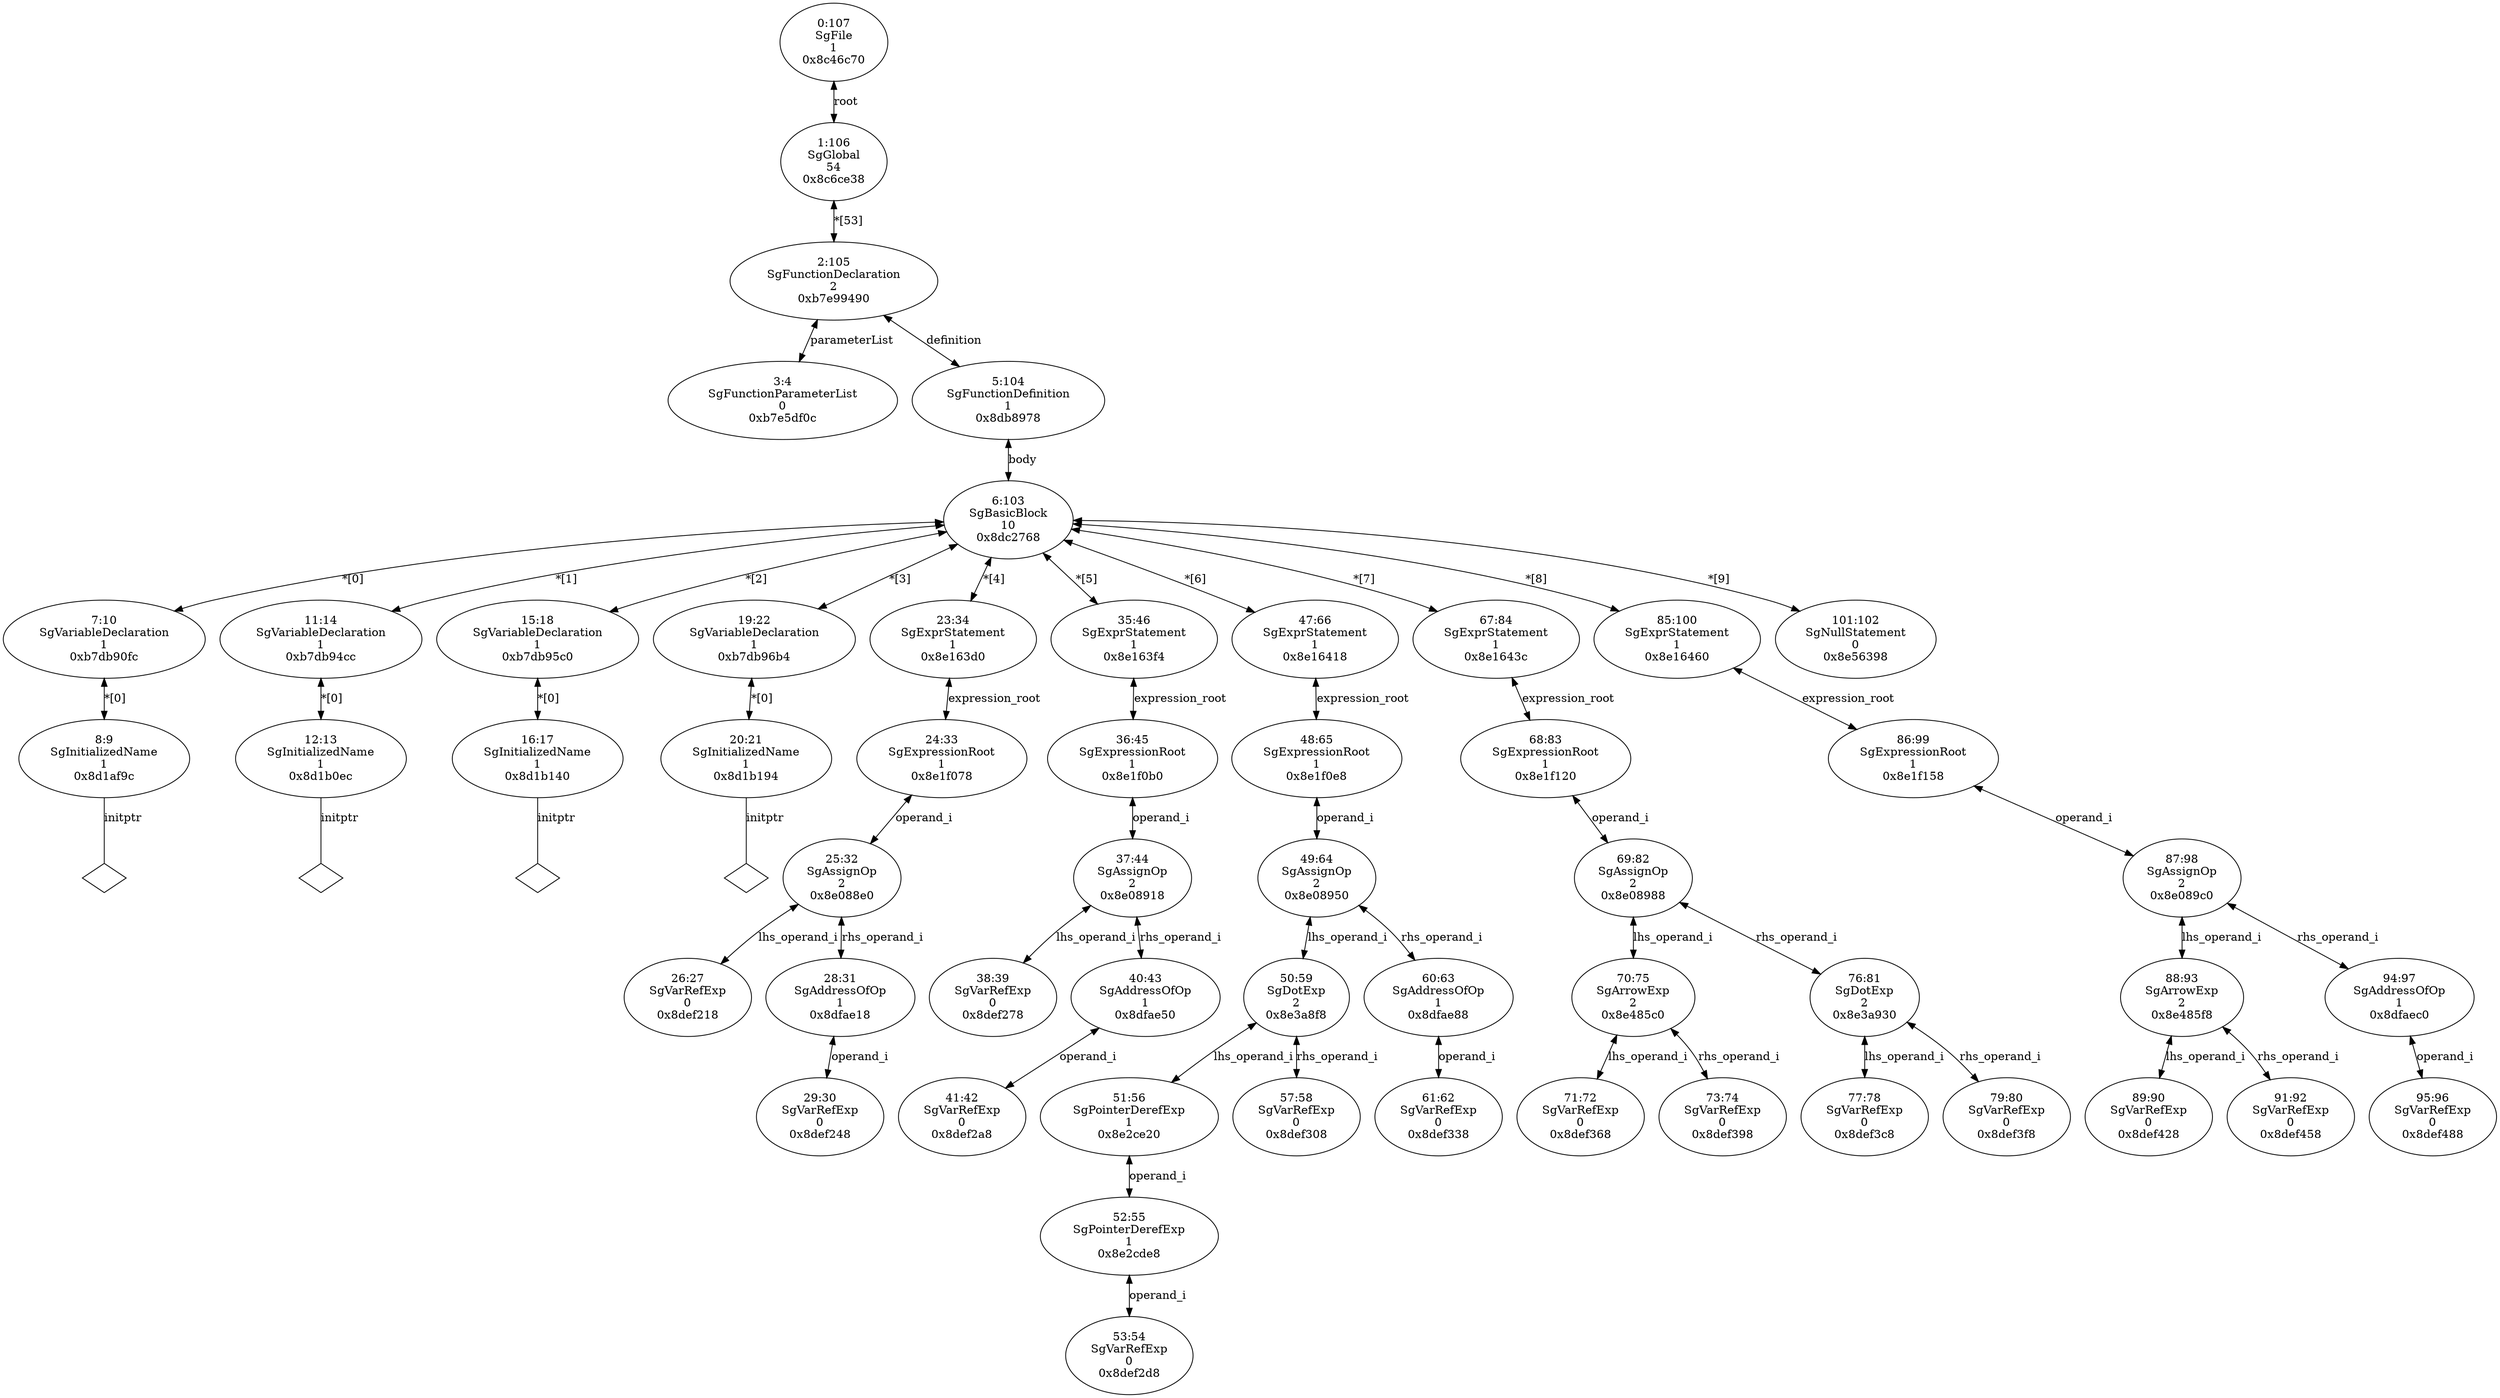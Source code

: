 digraph "G./fields.c.dot" {
"0xb7e5df0c"[label="3:4\nSgFunctionParameterList\n0\n0xb7e5df0c\n" ];
"0x8d1af9c"[label="8:9\nSgInitializedName\n1\n0x8d1af9c\n" ];
"0x8d1af9c" -> "0x8d1af9c__initptr__null"[label="initptr" dir=none ];
"0x8d1af9c__initptr__null"[label="" shape=diamond ];
"0xb7db90fc"[label="7:10\nSgVariableDeclaration\n1\n0xb7db90fc\n" ];
"0xb7db90fc" -> "0x8d1af9c"[label="*[0]" dir=both ];
"0x8d1b0ec"[label="12:13\nSgInitializedName\n1\n0x8d1b0ec\n" ];
"0x8d1b0ec" -> "0x8d1b0ec__initptr__null"[label="initptr" dir=none ];
"0x8d1b0ec__initptr__null"[label="" shape=diamond ];
"0xb7db94cc"[label="11:14\nSgVariableDeclaration\n1\n0xb7db94cc\n" ];
"0xb7db94cc" -> "0x8d1b0ec"[label="*[0]" dir=both ];
"0x8d1b140"[label="16:17\nSgInitializedName\n1\n0x8d1b140\n" ];
"0x8d1b140" -> "0x8d1b140__initptr__null"[label="initptr" dir=none ];
"0x8d1b140__initptr__null"[label="" shape=diamond ];
"0xb7db95c0"[label="15:18\nSgVariableDeclaration\n1\n0xb7db95c0\n" ];
"0xb7db95c0" -> "0x8d1b140"[label="*[0]" dir=both ];
"0x8d1b194"[label="20:21\nSgInitializedName\n1\n0x8d1b194\n" ];
"0x8d1b194" -> "0x8d1b194__initptr__null"[label="initptr" dir=none ];
"0x8d1b194__initptr__null"[label="" shape=diamond ];
"0xb7db96b4"[label="19:22\nSgVariableDeclaration\n1\n0xb7db96b4\n" ];
"0xb7db96b4" -> "0x8d1b194"[label="*[0]" dir=both ];
"0x8def218"[label="26:27\nSgVarRefExp\n0\n0x8def218\n" ];
"0x8def248"[label="29:30\nSgVarRefExp\n0\n0x8def248\n" ];
"0x8dfae18"[label="28:31\nSgAddressOfOp\n1\n0x8dfae18\n" ];
"0x8dfae18" -> "0x8def248"[label="operand_i" dir=both ];
"0x8e088e0"[label="25:32\nSgAssignOp\n2\n0x8e088e0\n" ];
"0x8e088e0" -> "0x8def218"[label="lhs_operand_i" dir=both ];
"0x8e088e0" -> "0x8dfae18"[label="rhs_operand_i" dir=both ];
"0x8e1f078"[label="24:33\nSgExpressionRoot\n1\n0x8e1f078\n" ];
"0x8e1f078" -> "0x8e088e0"[label="operand_i" dir=both ];
"0x8e163d0"[label="23:34\nSgExprStatement\n1\n0x8e163d0\n" ];
"0x8e163d0" -> "0x8e1f078"[label="expression_root" dir=both ];
"0x8def278"[label="38:39\nSgVarRefExp\n0\n0x8def278\n" ];
"0x8def2a8"[label="41:42\nSgVarRefExp\n0\n0x8def2a8\n" ];
"0x8dfae50"[label="40:43\nSgAddressOfOp\n1\n0x8dfae50\n" ];
"0x8dfae50" -> "0x8def2a8"[label="operand_i" dir=both ];
"0x8e08918"[label="37:44\nSgAssignOp\n2\n0x8e08918\n" ];
"0x8e08918" -> "0x8def278"[label="lhs_operand_i" dir=both ];
"0x8e08918" -> "0x8dfae50"[label="rhs_operand_i" dir=both ];
"0x8e1f0b0"[label="36:45\nSgExpressionRoot\n1\n0x8e1f0b0\n" ];
"0x8e1f0b0" -> "0x8e08918"[label="operand_i" dir=both ];
"0x8e163f4"[label="35:46\nSgExprStatement\n1\n0x8e163f4\n" ];
"0x8e163f4" -> "0x8e1f0b0"[label="expression_root" dir=both ];
"0x8def2d8"[label="53:54\nSgVarRefExp\n0\n0x8def2d8\n" ];
"0x8e2cde8"[label="52:55\nSgPointerDerefExp\n1\n0x8e2cde8\n" ];
"0x8e2cde8" -> "0x8def2d8"[label="operand_i" dir=both ];
"0x8e2ce20"[label="51:56\nSgPointerDerefExp\n1\n0x8e2ce20\n" ];
"0x8e2ce20" -> "0x8e2cde8"[label="operand_i" dir=both ];
"0x8def308"[label="57:58\nSgVarRefExp\n0\n0x8def308\n" ];
"0x8e3a8f8"[label="50:59\nSgDotExp\n2\n0x8e3a8f8\n" ];
"0x8e3a8f8" -> "0x8e2ce20"[label="lhs_operand_i" dir=both ];
"0x8e3a8f8" -> "0x8def308"[label="rhs_operand_i" dir=both ];
"0x8def338"[label="61:62\nSgVarRefExp\n0\n0x8def338\n" ];
"0x8dfae88"[label="60:63\nSgAddressOfOp\n1\n0x8dfae88\n" ];
"0x8dfae88" -> "0x8def338"[label="operand_i" dir=both ];
"0x8e08950"[label="49:64\nSgAssignOp\n2\n0x8e08950\n" ];
"0x8e08950" -> "0x8e3a8f8"[label="lhs_operand_i" dir=both ];
"0x8e08950" -> "0x8dfae88"[label="rhs_operand_i" dir=both ];
"0x8e1f0e8"[label="48:65\nSgExpressionRoot\n1\n0x8e1f0e8\n" ];
"0x8e1f0e8" -> "0x8e08950"[label="operand_i" dir=both ];
"0x8e16418"[label="47:66\nSgExprStatement\n1\n0x8e16418\n" ];
"0x8e16418" -> "0x8e1f0e8"[label="expression_root" dir=both ];
"0x8def368"[label="71:72\nSgVarRefExp\n0\n0x8def368\n" ];
"0x8def398"[label="73:74\nSgVarRefExp\n0\n0x8def398\n" ];
"0x8e485c0"[label="70:75\nSgArrowExp\n2\n0x8e485c0\n" ];
"0x8e485c0" -> "0x8def368"[label="lhs_operand_i" dir=both ];
"0x8e485c0" -> "0x8def398"[label="rhs_operand_i" dir=both ];
"0x8def3c8"[label="77:78\nSgVarRefExp\n0\n0x8def3c8\n" ];
"0x8def3f8"[label="79:80\nSgVarRefExp\n0\n0x8def3f8\n" ];
"0x8e3a930"[label="76:81\nSgDotExp\n2\n0x8e3a930\n" ];
"0x8e3a930" -> "0x8def3c8"[label="lhs_operand_i" dir=both ];
"0x8e3a930" -> "0x8def3f8"[label="rhs_operand_i" dir=both ];
"0x8e08988"[label="69:82\nSgAssignOp\n2\n0x8e08988\n" ];
"0x8e08988" -> "0x8e485c0"[label="lhs_operand_i" dir=both ];
"0x8e08988" -> "0x8e3a930"[label="rhs_operand_i" dir=both ];
"0x8e1f120"[label="68:83\nSgExpressionRoot\n1\n0x8e1f120\n" ];
"0x8e1f120" -> "0x8e08988"[label="operand_i" dir=both ];
"0x8e1643c"[label="67:84\nSgExprStatement\n1\n0x8e1643c\n" ];
"0x8e1643c" -> "0x8e1f120"[label="expression_root" dir=both ];
"0x8def428"[label="89:90\nSgVarRefExp\n0\n0x8def428\n" ];
"0x8def458"[label="91:92\nSgVarRefExp\n0\n0x8def458\n" ];
"0x8e485f8"[label="88:93\nSgArrowExp\n2\n0x8e485f8\n" ];
"0x8e485f8" -> "0x8def428"[label="lhs_operand_i" dir=both ];
"0x8e485f8" -> "0x8def458"[label="rhs_operand_i" dir=both ];
"0x8def488"[label="95:96\nSgVarRefExp\n0\n0x8def488\n" ];
"0x8dfaec0"[label="94:97\nSgAddressOfOp\n1\n0x8dfaec0\n" ];
"0x8dfaec0" -> "0x8def488"[label="operand_i" dir=both ];
"0x8e089c0"[label="87:98\nSgAssignOp\n2\n0x8e089c0\n" ];
"0x8e089c0" -> "0x8e485f8"[label="lhs_operand_i" dir=both ];
"0x8e089c0" -> "0x8dfaec0"[label="rhs_operand_i" dir=both ];
"0x8e1f158"[label="86:99\nSgExpressionRoot\n1\n0x8e1f158\n" ];
"0x8e1f158" -> "0x8e089c0"[label="operand_i" dir=both ];
"0x8e16460"[label="85:100\nSgExprStatement\n1\n0x8e16460\n" ];
"0x8e16460" -> "0x8e1f158"[label="expression_root" dir=both ];
"0x8e56398"[label="101:102\nSgNullStatement\n0\n0x8e56398\n" ];
"0x8dc2768"[label="6:103\nSgBasicBlock\n10\n0x8dc2768\n" ];
"0x8dc2768" -> "0xb7db90fc"[label="*[0]" dir=both ];
"0x8dc2768" -> "0xb7db94cc"[label="*[1]" dir=both ];
"0x8dc2768" -> "0xb7db95c0"[label="*[2]" dir=both ];
"0x8dc2768" -> "0xb7db96b4"[label="*[3]" dir=both ];
"0x8dc2768" -> "0x8e163d0"[label="*[4]" dir=both ];
"0x8dc2768" -> "0x8e163f4"[label="*[5]" dir=both ];
"0x8dc2768" -> "0x8e16418"[label="*[6]" dir=both ];
"0x8dc2768" -> "0x8e1643c"[label="*[7]" dir=both ];
"0x8dc2768" -> "0x8e16460"[label="*[8]" dir=both ];
"0x8dc2768" -> "0x8e56398"[label="*[9]" dir=both ];
"0x8db8978"[label="5:104\nSgFunctionDefinition\n1\n0x8db8978\n" ];
"0x8db8978" -> "0x8dc2768"[label="body" dir=both ];
"0xb7e99490"[label="2:105\nSgFunctionDeclaration\n2\n0xb7e99490\n" ];
"0xb7e99490" -> "0xb7e5df0c"[label="parameterList" dir=both ];
"0xb7e99490" -> "0x8db8978"[label="definition" dir=both ];
"0x8c6ce38"[label="1:106\nSgGlobal\n54\n0x8c6ce38\n" ];
"0x8c6ce38" -> "0xb7e99490"[label="*[53]" dir=both ];
"0x8c46c70"[label="0:107\nSgFile\n1\n0x8c46c70\n" ];
"0x8c46c70" -> "0x8c6ce38"[label="root" dir=both ];
}
